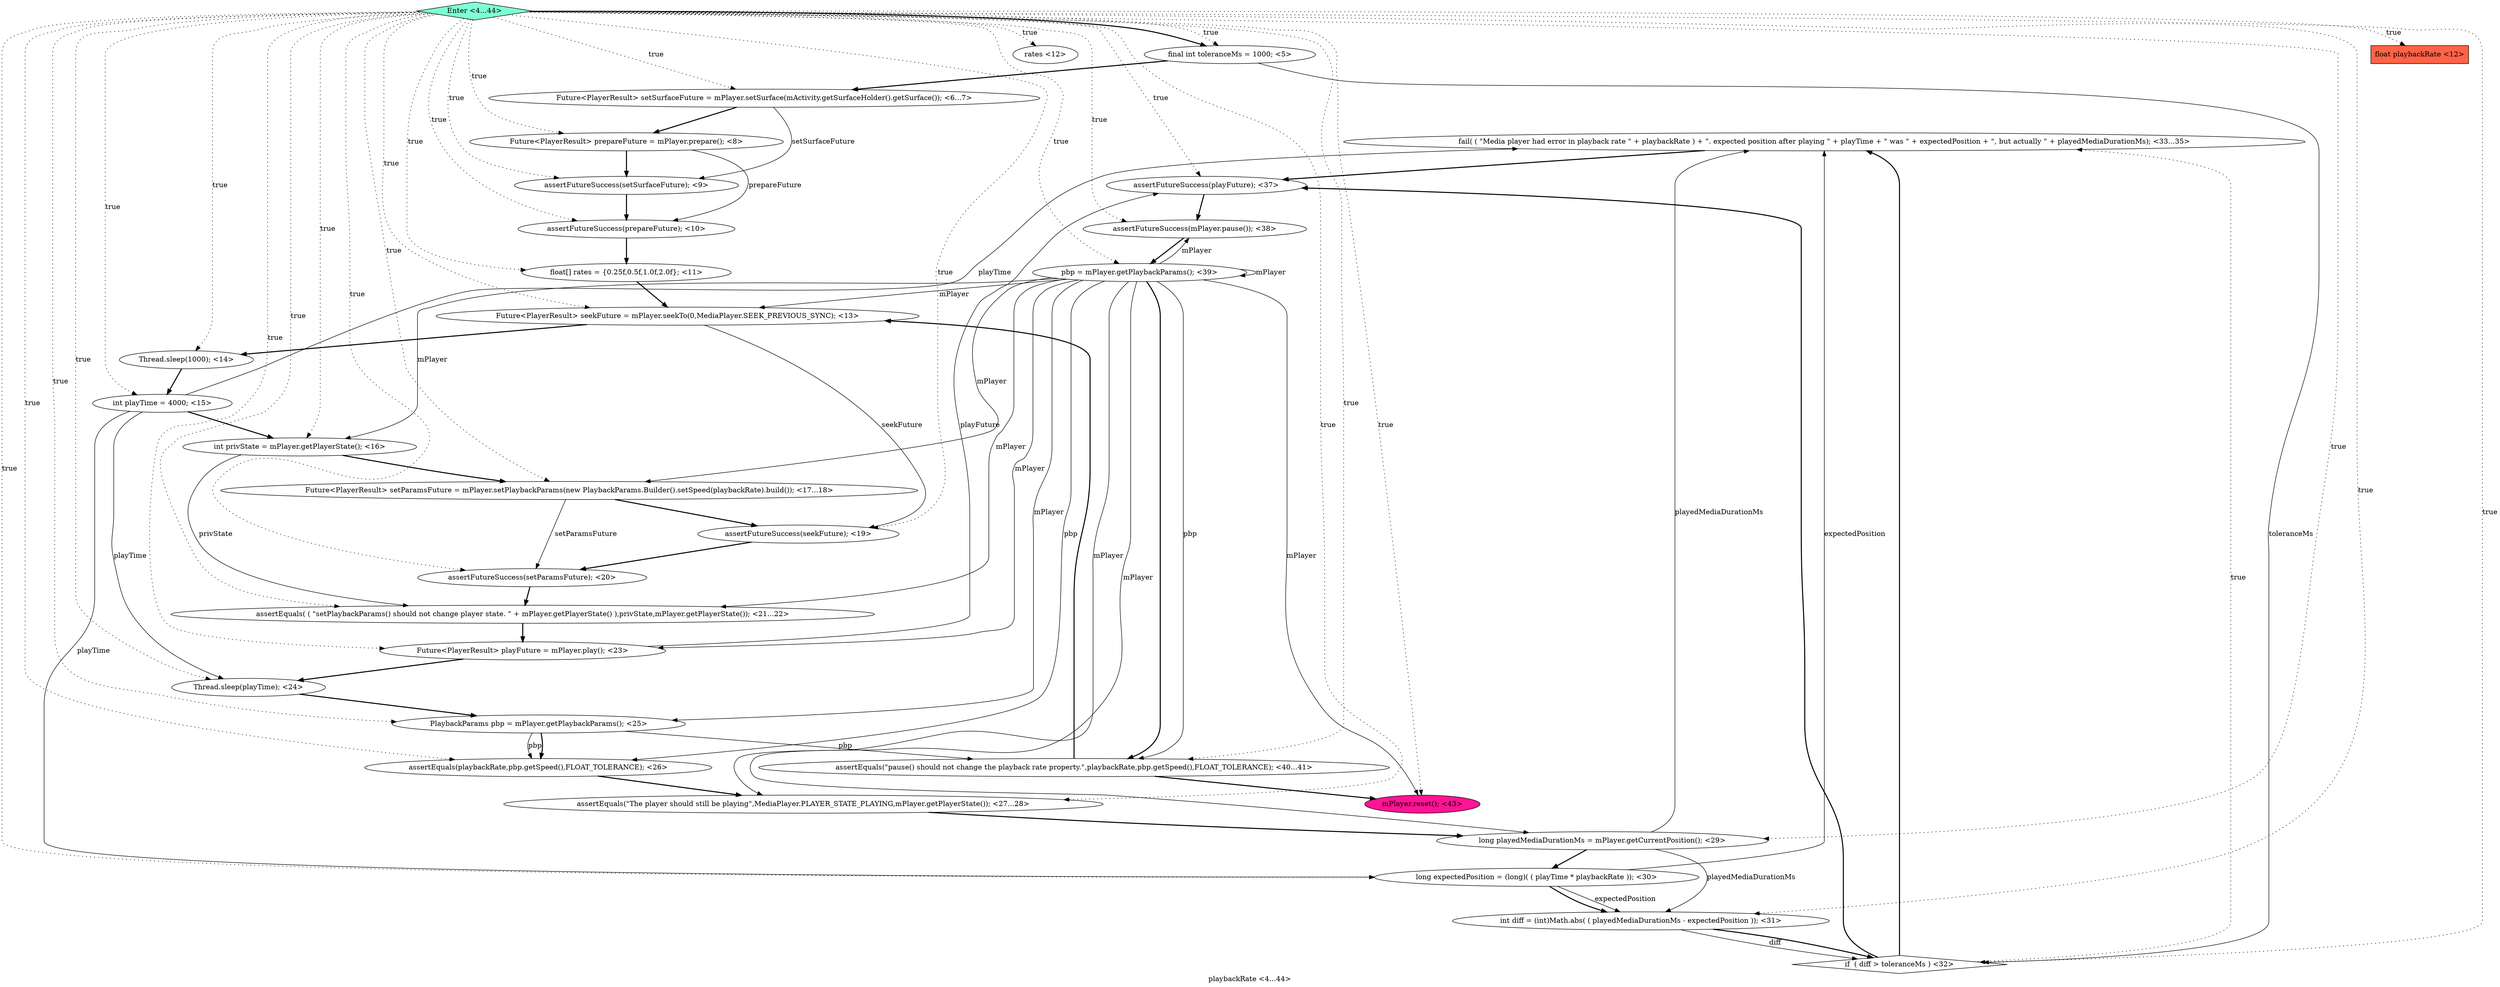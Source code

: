 digraph PDG {
label = "playbackRate <4...44>";
0.25 [style = filled, label = "fail( ( \"Media player had error in playback rate \" + playbackRate ) + \". expected position after playing \" + playTime + \" was \" + expectedPosition + \", but actually \" + playedMediaDurationMs); <33...35>", fillcolor = white, shape = ellipse];
0.20 [style = filled, label = "assertEquals(\"The player should still be playing\",MediaPlayer.PLAYER_STATE_PLAYING,mPlayer.getPlayerState()); <27...28>", fillcolor = white, shape = ellipse];
0.26 [style = filled, label = "assertFutureSuccess(playFuture); <37>", fillcolor = white, shape = ellipse];
0.5 [style = filled, label = "float[] rates = {0.25f,0.5f,1.0f,2.0f}; <11>", fillcolor = white, shape = ellipse];
0.17 [style = filled, label = "Thread.sleep(playTime); <24>", fillcolor = white, shape = ellipse];
0.8 [style = filled, label = "Future<PlayerResult> seekFuture = mPlayer.seekTo(0,MediaPlayer.SEEK_PREVIOUS_SYNC); <13>", fillcolor = white, shape = ellipse];
0.12 [style = filled, label = "Future<PlayerResult> setParamsFuture = mPlayer.setPlaybackParams(new PlaybackParams.Builder().setSpeed(playbackRate).build()); <17...18>", fillcolor = white, shape = ellipse];
0.28 [style = filled, label = "pbp = mPlayer.getPlaybackParams(); <39>", fillcolor = white, shape = ellipse];
0.0 [style = filled, label = "final int toleranceMs = 1000; <5>", fillcolor = white, shape = ellipse];
0.22 [style = filled, label = "long expectedPosition = (long)( ( playTime * playbackRate )); <30>", fillcolor = white, shape = ellipse];
0.31 [style = filled, label = "Enter <4...44>", fillcolor = aquamarine, shape = diamond];
0.29 [style = filled, label = "assertEquals(\"pause() should not change the playback rate property.\",playbackRate,pbp.getSpeed(),FLOAT_TOLERANCE); <40...41>", fillcolor = white, shape = ellipse];
0.21 [style = filled, label = "long playedMediaDurationMs = mPlayer.getCurrentPosition(); <29>", fillcolor = white, shape = ellipse];
0.18 [style = filled, label = "PlaybackParams pbp = mPlayer.getPlaybackParams(); <25>", fillcolor = white, shape = ellipse];
0.9 [style = filled, label = "Thread.sleep(1000); <14>", fillcolor = white, shape = ellipse];
0.15 [style = filled, label = "assertEquals( ( \"setPlaybackParams() should not change player state. \" + mPlayer.getPlayerState() ),privState,mPlayer.getPlayerState()); <21...22>", fillcolor = white, shape = ellipse];
0.2 [style = filled, label = "Future<PlayerResult> prepareFuture = mPlayer.prepare(); <8>", fillcolor = white, shape = ellipse];
0.10 [style = filled, label = "int playTime = 4000; <15>", fillcolor = white, shape = ellipse];
0.30 [style = filled, label = "mPlayer.reset(); <43>", fillcolor = deeppink, shape = ellipse];
0.23 [style = filled, label = "int diff = (int)Math.abs( ( playedMediaDurationMs - expectedPosition )); <31>", fillcolor = white, shape = ellipse];
0.24 [style = filled, label = "if  ( diff > toleranceMs ) <32>", fillcolor = white, shape = diamond];
0.7 [style = filled, label = "rates <12>", fillcolor = white, shape = ellipse];
0.4 [style = filled, label = "assertFutureSuccess(prepareFuture); <10>", fillcolor = white, shape = ellipse];
0.16 [style = filled, label = "Future<PlayerResult> playFuture = mPlayer.play(); <23>", fillcolor = white, shape = ellipse];
0.14 [style = filled, label = "assertFutureSuccess(setParamsFuture); <20>", fillcolor = white, shape = ellipse];
0.3 [style = filled, label = "assertFutureSuccess(setSurfaceFuture); <9>", fillcolor = white, shape = ellipse];
0.11 [style = filled, label = "int privState = mPlayer.getPlayerState(); <16>", fillcolor = white, shape = ellipse];
0.1 [style = filled, label = "Future<PlayerResult> setSurfaceFuture = mPlayer.setSurface(mActivity.getSurfaceHolder().getSurface()); <6...7>", fillcolor = white, shape = ellipse];
0.13 [style = filled, label = "assertFutureSuccess(seekFuture); <19>", fillcolor = white, shape = ellipse];
0.27 [style = filled, label = "assertFutureSuccess(mPlayer.pause()); <38>", fillcolor = white, shape = ellipse];
0.6 [style = filled, label = "float playbackRate <12>", fillcolor = tomato, shape = box];
0.19 [style = filled, label = "assertEquals(playbackRate,pbp.getSpeed(),FLOAT_TOLERANCE); <26>", fillcolor = white, shape = ellipse];
0.0 -> 0.1 [style = bold, label=""];
0.0 -> 0.24 [style = solid, label="toleranceMs"];
0.1 -> 0.2 [style = bold, label=""];
0.1 -> 0.3 [style = solid, label="setSurfaceFuture"];
0.2 -> 0.3 [style = bold, label=""];
0.2 -> 0.4 [style = solid, label="prepareFuture"];
0.3 -> 0.4 [style = bold, label=""];
0.4 -> 0.5 [style = bold, label=""];
0.5 -> 0.8 [style = bold, label=""];
0.8 -> 0.9 [style = bold, label=""];
0.8 -> 0.13 [style = solid, label="seekFuture"];
0.9 -> 0.10 [style = bold, label=""];
0.10 -> 0.11 [style = bold, label=""];
0.10 -> 0.17 [style = solid, label="playTime"];
0.10 -> 0.22 [style = solid, label="playTime"];
0.10 -> 0.25 [style = solid, label="playTime"];
0.11 -> 0.12 [style = bold, label=""];
0.11 -> 0.15 [style = solid, label="privState"];
0.12 -> 0.13 [style = bold, label=""];
0.12 -> 0.14 [style = solid, label="setParamsFuture"];
0.13 -> 0.14 [style = bold, label=""];
0.14 -> 0.15 [style = bold, label=""];
0.15 -> 0.16 [style = bold, label=""];
0.16 -> 0.17 [style = bold, label=""];
0.16 -> 0.26 [style = solid, label="playFuture"];
0.17 -> 0.18 [style = bold, label=""];
0.18 -> 0.19 [style = solid, label="pbp"];
0.18 -> 0.19 [style = bold, label=""];
0.18 -> 0.29 [style = solid, label="pbp"];
0.19 -> 0.20 [style = bold, label=""];
0.20 -> 0.21 [style = bold, label=""];
0.21 -> 0.22 [style = bold, label=""];
0.21 -> 0.23 [style = solid, label="playedMediaDurationMs"];
0.21 -> 0.25 [style = solid, label="playedMediaDurationMs"];
0.22 -> 0.23 [style = solid, label="expectedPosition"];
0.22 -> 0.23 [style = bold, label=""];
0.22 -> 0.25 [style = solid, label="expectedPosition"];
0.23 -> 0.24 [style = solid, label="diff"];
0.23 -> 0.24 [style = bold, label=""];
0.24 -> 0.25 [style = dotted, label="true"];
0.24 -> 0.25 [style = bold, label=""];
0.24 -> 0.26 [style = bold, label=""];
0.25 -> 0.26 [style = bold, label=""];
0.26 -> 0.27 [style = bold, label=""];
0.27 -> 0.28 [style = bold, label=""];
0.28 -> 0.8 [style = solid, label="mPlayer"];
0.28 -> 0.11 [style = solid, label="mPlayer"];
0.28 -> 0.12 [style = solid, label="mPlayer"];
0.28 -> 0.15 [style = solid, label="mPlayer"];
0.28 -> 0.16 [style = solid, label="mPlayer"];
0.28 -> 0.18 [style = solid, label="mPlayer"];
0.28 -> 0.19 [style = solid, label="pbp"];
0.28 -> 0.20 [style = solid, label="mPlayer"];
0.28 -> 0.21 [style = solid, label="mPlayer"];
0.28 -> 0.27 [style = solid, label="mPlayer"];
0.28 -> 0.28 [style = solid, label="mPlayer"];
0.28 -> 0.29 [style = solid, label="pbp"];
0.28 -> 0.29 [style = bold, label=""];
0.28 -> 0.30 [style = solid, label="mPlayer"];
0.29 -> 0.8 [style = bold, label=""];
0.29 -> 0.30 [style = bold, label=""];
0.31 -> 0.0 [style = dotted, label="true"];
0.31 -> 0.0 [style = bold, label=""];
0.31 -> 0.1 [style = dotted, label="true"];
0.31 -> 0.2 [style = dotted, label="true"];
0.31 -> 0.3 [style = dotted, label="true"];
0.31 -> 0.4 [style = dotted, label="true"];
0.31 -> 0.5 [style = dotted, label="true"];
0.31 -> 0.6 [style = dotted, label="true"];
0.31 -> 0.7 [style = dotted, label="true"];
0.31 -> 0.8 [style = dotted, label="true"];
0.31 -> 0.9 [style = dotted, label="true"];
0.31 -> 0.10 [style = dotted, label="true"];
0.31 -> 0.11 [style = dotted, label="true"];
0.31 -> 0.12 [style = dotted, label="true"];
0.31 -> 0.13 [style = dotted, label="true"];
0.31 -> 0.14 [style = dotted, label="true"];
0.31 -> 0.15 [style = dotted, label="true"];
0.31 -> 0.16 [style = dotted, label="true"];
0.31 -> 0.17 [style = dotted, label="true"];
0.31 -> 0.18 [style = dotted, label="true"];
0.31 -> 0.19 [style = dotted, label="true"];
0.31 -> 0.20 [style = dotted, label="true"];
0.31 -> 0.21 [style = dotted, label="true"];
0.31 -> 0.22 [style = dotted, label="true"];
0.31 -> 0.23 [style = dotted, label="true"];
0.31 -> 0.24 [style = dotted, label="true"];
0.31 -> 0.26 [style = dotted, label="true"];
0.31 -> 0.27 [style = dotted, label="true"];
0.31 -> 0.28 [style = dotted, label="true"];
0.31 -> 0.29 [style = dotted, label="true"];
0.31 -> 0.30 [style = dotted, label="true"];
}
